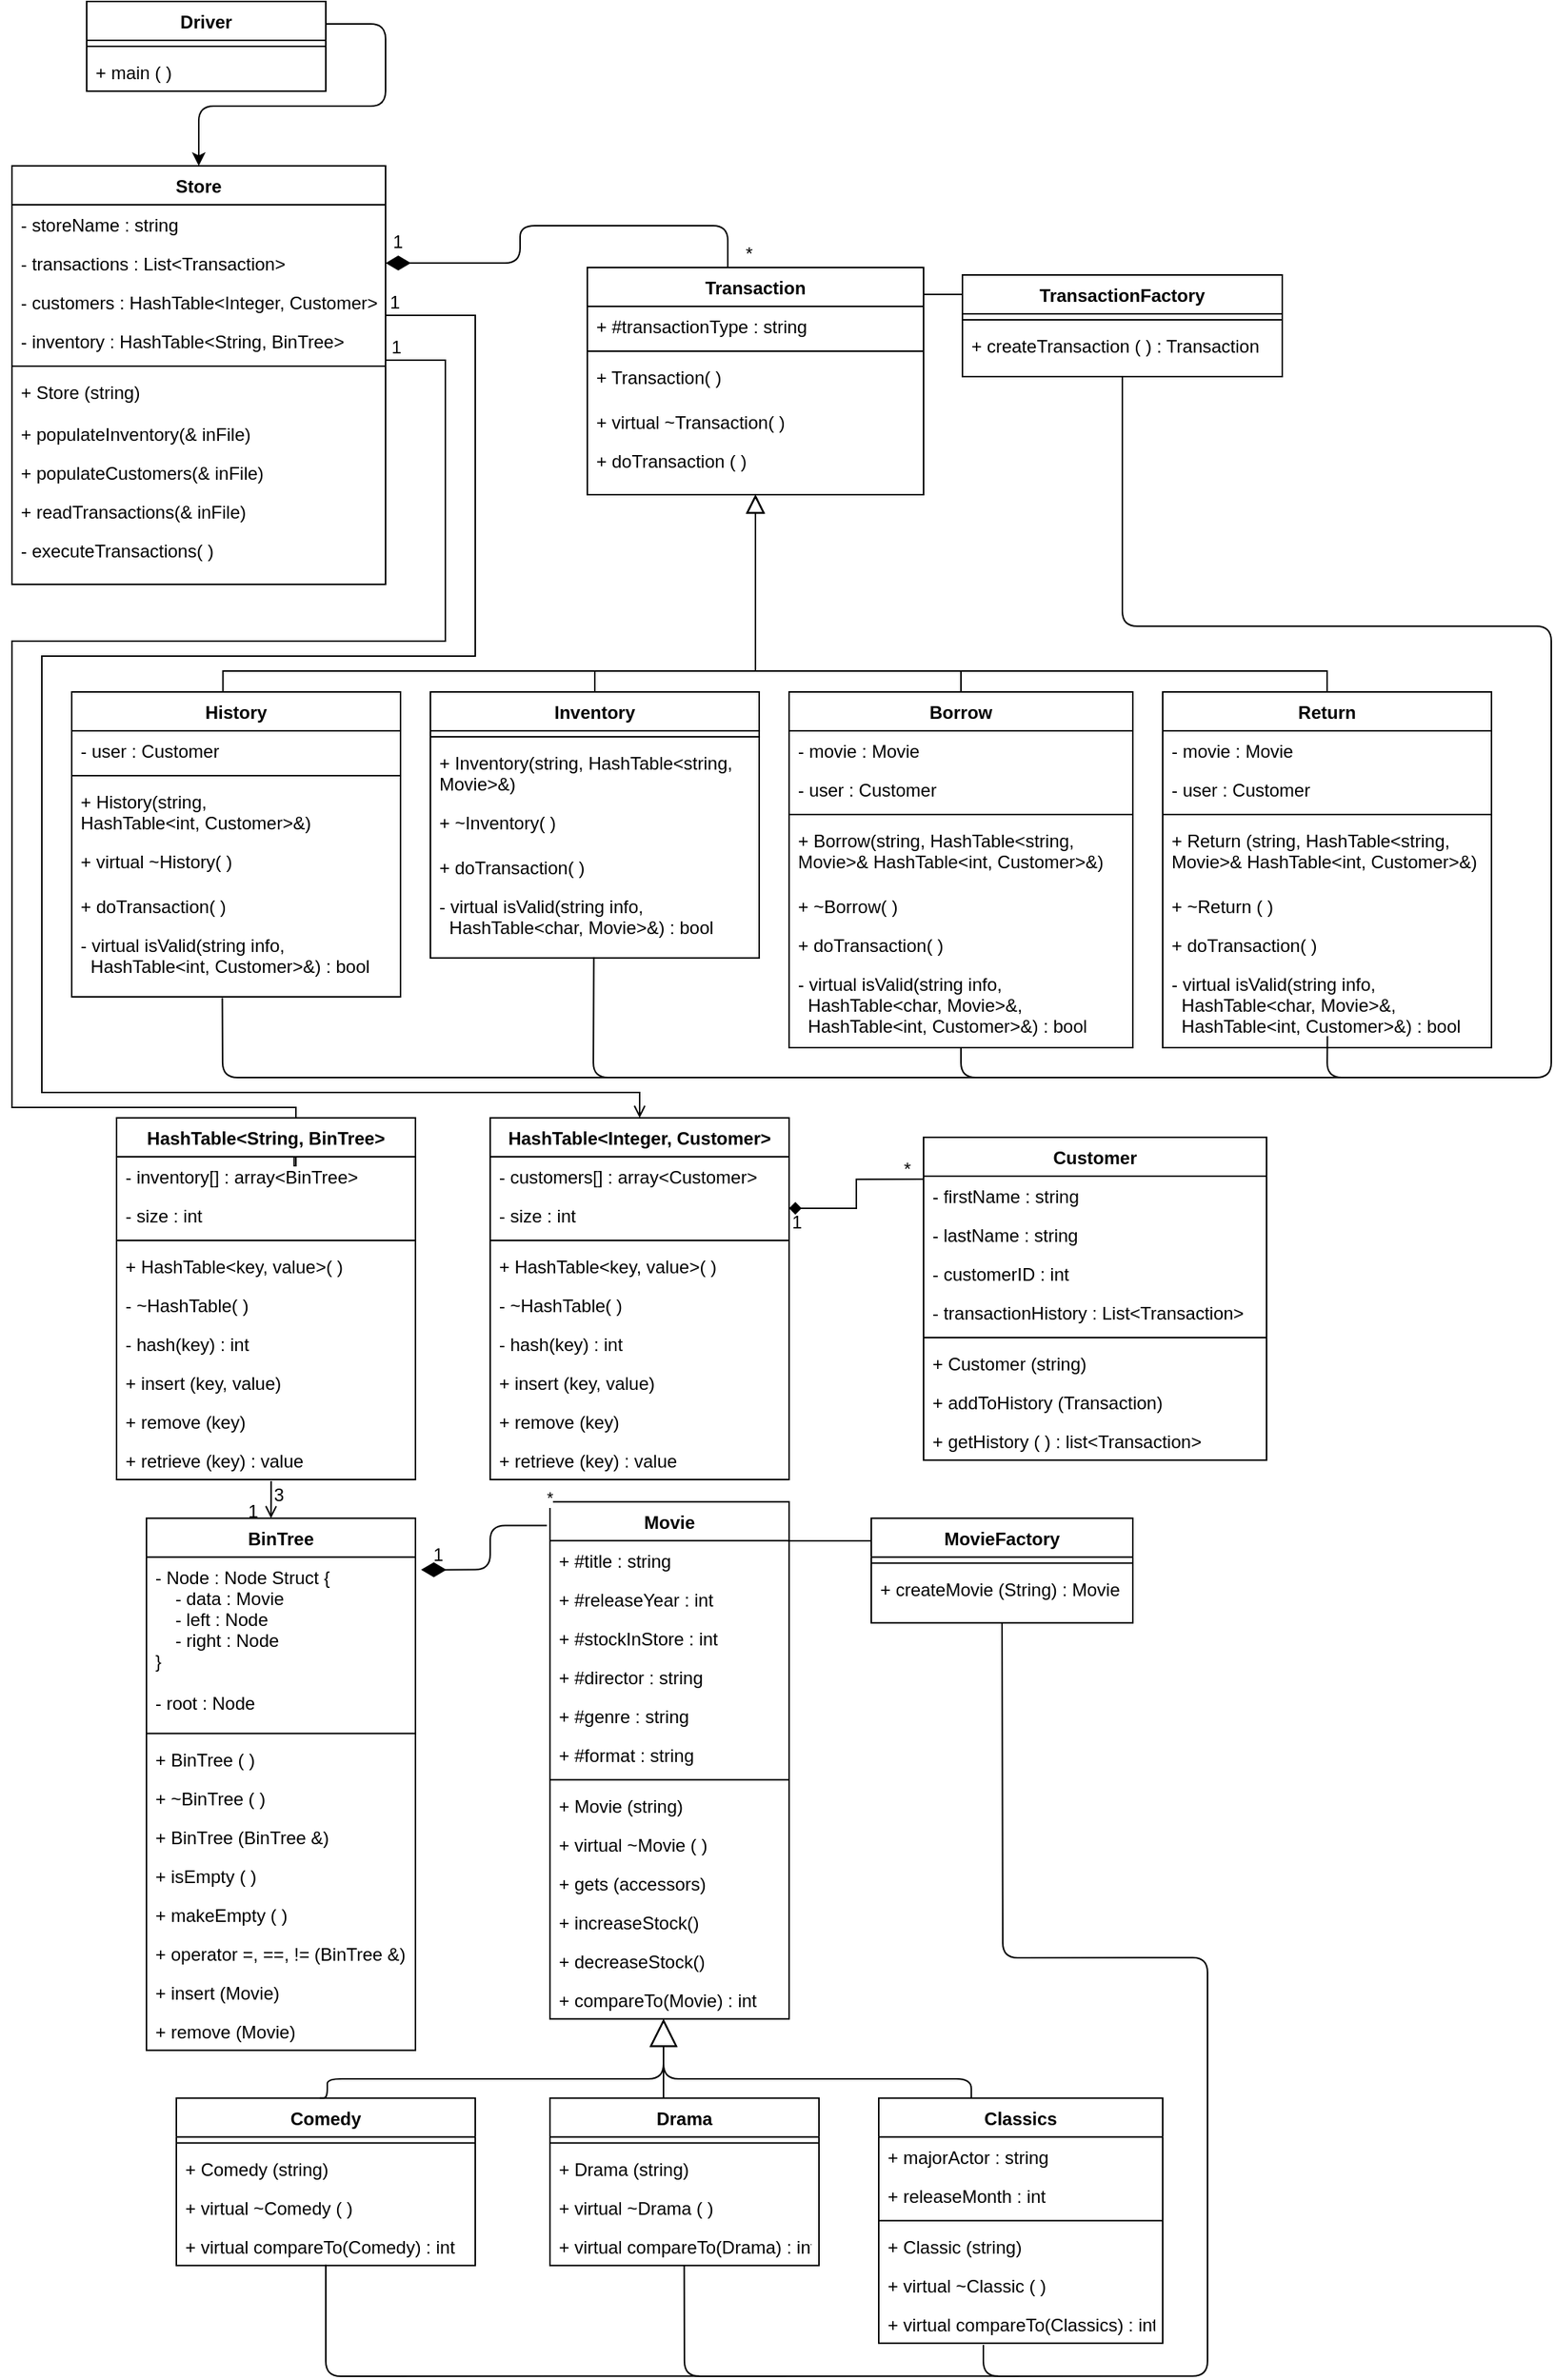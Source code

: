 <mxfile version="12.7.6" type="github">
  <diagram id="r6S2x9kduF3zrZ9_ak4O" name="Page-1">
    <mxGraphModel dx="1538" dy="935" grid="1" gridSize="10" guides="1" tooltips="1" connect="1" arrows="1" fold="1" page="1" pageScale="1" pageWidth="1100" pageHeight="1700" math="0" shadow="0">
      <root>
        <mxCell id="0" />
        <mxCell id="1" parent="0" />
        <mxCell id="qDV3Kfev30mSoOPiMTmV-1" value="Store" style="swimlane;fontStyle=1;align=center;verticalAlign=top;childLayout=stackLayout;horizontal=1;startSize=26;horizontalStack=0;resizeParent=1;resizeLast=0;collapsible=1;marginBottom=0;rounded=0;shadow=0;strokeWidth=1;" parent="1" vertex="1">
          <mxGeometry x="40" y="170" width="250" height="280" as="geometry">
            <mxRectangle x="230" y="140" width="160" height="26" as="alternateBounds" />
          </mxGeometry>
        </mxCell>
        <mxCell id="QWoVcq6nWut89EjXCq6N-24" value="- storeName : string" style="text;align=left;verticalAlign=top;spacingLeft=4;spacingRight=4;overflow=hidden;rotatable=0;points=[[0,0.5],[1,0.5]];portConstraint=eastwest;" parent="qDV3Kfev30mSoOPiMTmV-1" vertex="1">
          <mxGeometry y="26" width="250" height="26" as="geometry" />
        </mxCell>
        <mxCell id="qDV3Kfev30mSoOPiMTmV-2" value="- transactions : List&lt;Transaction&gt;" style="text;align=left;verticalAlign=top;spacingLeft=4;spacingRight=4;overflow=hidden;rotatable=0;points=[[0,0.5],[1,0.5]];portConstraint=eastwest;" parent="qDV3Kfev30mSoOPiMTmV-1" vertex="1">
          <mxGeometry y="52" width="250" height="26" as="geometry" />
        </mxCell>
        <mxCell id="qDV3Kfev30mSoOPiMTmV-3" value="- customers : HashTable&lt;Integer, Customer&gt;" style="text;align=left;verticalAlign=top;spacingLeft=4;spacingRight=4;overflow=hidden;rotatable=0;points=[[0,0.5],[1,0.5]];portConstraint=eastwest;rounded=0;shadow=0;html=0;fontColor=#000000;" parent="qDV3Kfev30mSoOPiMTmV-1" vertex="1">
          <mxGeometry y="78" width="250" height="26" as="geometry" />
        </mxCell>
        <mxCell id="qDV3Kfev30mSoOPiMTmV-4" value="- inventory : HashTable&lt;String, BinTree&gt;" style="text;align=left;verticalAlign=top;spacingLeft=4;spacingRight=4;overflow=hidden;rotatable=0;points=[[0,0.5],[1,0.5]];portConstraint=eastwest;rounded=0;shadow=0;html=0;fontColor=#000000;" parent="qDV3Kfev30mSoOPiMTmV-1" vertex="1">
          <mxGeometry y="104" width="250" height="26" as="geometry" />
        </mxCell>
        <mxCell id="qDV3Kfev30mSoOPiMTmV-5" value="" style="line;html=1;strokeWidth=1;align=left;verticalAlign=middle;spacingTop=-1;spacingLeft=3;spacingRight=3;rotatable=0;labelPosition=right;points=[];portConstraint=eastwest;" parent="qDV3Kfev30mSoOPiMTmV-1" vertex="1">
          <mxGeometry y="130" width="250" height="8" as="geometry" />
        </mxCell>
        <mxCell id="qDV3Kfev30mSoOPiMTmV-6" value="+ Store (string)" style="text;align=left;verticalAlign=top;spacingLeft=4;spacingRight=4;overflow=hidden;rotatable=0;points=[[0,0.5],[1,0.5]];portConstraint=eastwest;" parent="qDV3Kfev30mSoOPiMTmV-1" vertex="1">
          <mxGeometry y="138" width="250" height="28" as="geometry" />
        </mxCell>
        <mxCell id="qDV3Kfev30mSoOPiMTmV-7" value="+ populateInventory(&amp; inFile)" style="text;strokeColor=none;fillColor=none;align=left;verticalAlign=top;spacingLeft=4;spacingRight=4;overflow=hidden;rotatable=0;points=[[0,0.5],[1,0.5]];portConstraint=eastwest;" parent="qDV3Kfev30mSoOPiMTmV-1" vertex="1">
          <mxGeometry y="166" width="250" height="26" as="geometry" />
        </mxCell>
        <mxCell id="qDV3Kfev30mSoOPiMTmV-8" value="+ populateCustomers(&amp; inFile)" style="text;strokeColor=none;fillColor=none;align=left;verticalAlign=top;spacingLeft=4;spacingRight=4;overflow=hidden;rotatable=0;points=[[0,0.5],[1,0.5]];portConstraint=eastwest;" parent="qDV3Kfev30mSoOPiMTmV-1" vertex="1">
          <mxGeometry y="192" width="250" height="26" as="geometry" />
        </mxCell>
        <mxCell id="qDV3Kfev30mSoOPiMTmV-9" value="+ readTransactions(&amp; inFile)" style="text;strokeColor=none;fillColor=none;align=left;verticalAlign=top;spacingLeft=4;spacingRight=4;overflow=hidden;rotatable=0;points=[[0,0.5],[1,0.5]];portConstraint=eastwest;" parent="qDV3Kfev30mSoOPiMTmV-1" vertex="1">
          <mxGeometry y="218" width="250" height="26" as="geometry" />
        </mxCell>
        <mxCell id="qDV3Kfev30mSoOPiMTmV-10" value="- executeTransactions( )" style="text;strokeColor=none;fillColor=none;align=left;verticalAlign=top;spacingLeft=4;spacingRight=4;overflow=hidden;rotatable=0;points=[[0,0.5],[1,0.5]];portConstraint=eastwest;" parent="qDV3Kfev30mSoOPiMTmV-1" vertex="1">
          <mxGeometry y="244" width="250" height="26" as="geometry" />
        </mxCell>
        <mxCell id="qDV3Kfev30mSoOPiMTmV-13" value="" style="endArrow=block;endSize=10;endFill=0;shadow=0;strokeWidth=1;rounded=0;edgeStyle=elbowEdgeStyle;elbow=vertical;exitX=0.46;exitY=-0.002;exitDx=0;exitDy=0;entryX=0.5;entryY=1;entryDx=0;entryDy=0;exitPerimeter=0;" parent="1" source="qDV3Kfev30mSoOPiMTmV-139" target="qDV3Kfev30mSoOPiMTmV-14" edge="1">
          <mxGeometry width="160" relative="1" as="geometry">
            <mxPoint x="285" y="548" as="sourcePoint" />
            <mxPoint x="771" y="549" as="targetPoint" />
            <Array as="points">
              <mxPoint x="260" y="508" />
              <mxPoint x="210" y="508" />
              <mxPoint x="410" y="508" />
            </Array>
          </mxGeometry>
        </mxCell>
        <mxCell id="qDV3Kfev30mSoOPiMTmV-14" value="Transaction" style="swimlane;fontStyle=1;align=center;verticalAlign=top;childLayout=stackLayout;horizontal=1;startSize=26;horizontalStack=0;resizeParent=1;resizeLast=0;collapsible=1;marginBottom=0;rounded=0;shadow=0;strokeWidth=1;" parent="1" vertex="1">
          <mxGeometry x="425" y="238" width="225" height="152" as="geometry">
            <mxRectangle x="500" y="120" width="160" height="26" as="alternateBounds" />
          </mxGeometry>
        </mxCell>
        <mxCell id="qDV3Kfev30mSoOPiMTmV-15" value="+ #transactionType : string" style="text;strokeColor=none;fillColor=none;align=left;verticalAlign=top;spacingLeft=4;spacingRight=4;overflow=hidden;rotatable=0;points=[[0,0.5],[1,0.5]];portConstraint=eastwest;fontColor=#000000;" parent="qDV3Kfev30mSoOPiMTmV-14" vertex="1">
          <mxGeometry y="26" width="225" height="26" as="geometry" />
        </mxCell>
        <mxCell id="qDV3Kfev30mSoOPiMTmV-16" value="" style="line;html=1;strokeWidth=1;align=left;verticalAlign=middle;spacingTop=-1;spacingLeft=3;spacingRight=3;rotatable=0;labelPosition=right;points=[];portConstraint=eastwest;" parent="qDV3Kfev30mSoOPiMTmV-14" vertex="1">
          <mxGeometry y="52" width="225" height="8" as="geometry" />
        </mxCell>
        <mxCell id="qDV3Kfev30mSoOPiMTmV-17" value="+ Transaction( )" style="text;strokeColor=none;fillColor=none;align=left;verticalAlign=top;spacingLeft=4;spacingRight=4;overflow=hidden;rotatable=0;points=[[0,0.5],[1,0.5]];portConstraint=eastwest;fontColor=#000000;" parent="qDV3Kfev30mSoOPiMTmV-14" vertex="1">
          <mxGeometry y="60" width="225" height="30" as="geometry" />
        </mxCell>
        <mxCell id="qDV3Kfev30mSoOPiMTmV-18" value="+ virtual ~Transaction( )" style="text;strokeColor=none;fillColor=none;align=left;verticalAlign=top;spacingLeft=4;spacingRight=4;overflow=hidden;rotatable=0;points=[[0,0.5],[1,0.5]];portConstraint=eastwest;fontColor=#000000;" parent="qDV3Kfev30mSoOPiMTmV-14" vertex="1">
          <mxGeometry y="90" width="225" height="26" as="geometry" />
        </mxCell>
        <mxCell id="qDV3Kfev30mSoOPiMTmV-20" value="+ doTransaction ( )" style="text;strokeColor=none;fillColor=none;align=left;verticalAlign=top;spacingLeft=4;spacingRight=4;overflow=hidden;rotatable=0;points=[[0,0.5],[1,0.5]];portConstraint=eastwest;" parent="qDV3Kfev30mSoOPiMTmV-14" vertex="1">
          <mxGeometry y="116" width="225" height="26" as="geometry" />
        </mxCell>
        <mxCell id="qDV3Kfev30mSoOPiMTmV-30" value="Borrow" style="swimlane;fontStyle=1;align=center;verticalAlign=top;childLayout=stackLayout;horizontal=1;startSize=26;horizontalStack=0;resizeParent=1;resizeLast=0;collapsible=1;marginBottom=0;rounded=0;shadow=0;strokeWidth=1;" parent="1" vertex="1">
          <mxGeometry x="560" y="522" width="230" height="238" as="geometry">
            <mxRectangle x="340" y="380" width="170" height="26" as="alternateBounds" />
          </mxGeometry>
        </mxCell>
        <mxCell id="qDV3Kfev30mSoOPiMTmV-31" value="- movie : Movie" style="text;strokeColor=none;fillColor=none;align=left;verticalAlign=top;spacingLeft=4;spacingRight=4;overflow=hidden;rotatable=0;points=[[0,0.5],[1,0.5]];portConstraint=eastwest;fontColor=#000000;" parent="qDV3Kfev30mSoOPiMTmV-30" vertex="1">
          <mxGeometry y="26" width="230" height="26" as="geometry" />
        </mxCell>
        <mxCell id="qDV3Kfev30mSoOPiMTmV-32" value="- user : Customer" style="text;strokeColor=none;fillColor=none;align=left;verticalAlign=top;spacingLeft=4;spacingRight=4;overflow=hidden;rotatable=0;points=[[0,0.5],[1,0.5]];portConstraint=eastwest;fontColor=#000000;" parent="qDV3Kfev30mSoOPiMTmV-30" vertex="1">
          <mxGeometry y="52" width="230" height="26" as="geometry" />
        </mxCell>
        <mxCell id="qDV3Kfev30mSoOPiMTmV-33" value="" style="line;html=1;strokeWidth=1;align=left;verticalAlign=middle;spacingTop=-1;spacingLeft=3;spacingRight=3;rotatable=0;labelPosition=right;points=[];portConstraint=eastwest;" parent="qDV3Kfev30mSoOPiMTmV-30" vertex="1">
          <mxGeometry y="78" width="230" height="8" as="geometry" />
        </mxCell>
        <mxCell id="QWoVcq6nWut89EjXCq6N-20" value="+ Borrow(string, HashTable&lt;string, &#xa;Movie&gt;&amp; HashTable&lt;int, Customer&gt;&amp;)" style="text;strokeColor=none;fillColor=none;align=left;verticalAlign=top;spacingLeft=4;spacingRight=4;overflow=hidden;rotatable=0;points=[[0,0.5],[1,0.5]];portConstraint=eastwest;fontColor=#000000;" parent="qDV3Kfev30mSoOPiMTmV-30" vertex="1">
          <mxGeometry y="86" width="230" height="44" as="geometry" />
        </mxCell>
        <mxCell id="QWoVcq6nWut89EjXCq6N-21" value="+ ~Borrow( )" style="text;strokeColor=none;fillColor=none;align=left;verticalAlign=top;spacingLeft=4;spacingRight=4;overflow=hidden;rotatable=0;points=[[0,0.5],[1,0.5]];portConstraint=eastwest;fontColor=#000000;" parent="qDV3Kfev30mSoOPiMTmV-30" vertex="1">
          <mxGeometry y="130" width="230" height="26" as="geometry" />
        </mxCell>
        <mxCell id="qDV3Kfev30mSoOPiMTmV-34" value="+ doTransaction( )" style="text;strokeColor=none;fillColor=none;align=left;verticalAlign=top;spacingLeft=4;spacingRight=4;overflow=hidden;rotatable=0;points=[[0,0.5],[1,0.5]];portConstraint=eastwest;fontColor=#000000;" parent="qDV3Kfev30mSoOPiMTmV-30" vertex="1">
          <mxGeometry y="156" width="230" height="26" as="geometry" />
        </mxCell>
        <mxCell id="qDV3Kfev30mSoOPiMTmV-35" value="- virtual isValid(string info, &#xa;  HashTable&lt;char, Movie&gt;&amp;,&#xa;  HashTable&lt;int, Customer&gt;&amp;) : bool" style="text;strokeColor=none;fillColor=none;align=left;verticalAlign=top;spacingLeft=4;spacingRight=4;overflow=hidden;rotatable=0;points=[[0,0.5],[1,0.5]];portConstraint=eastwest;" parent="qDV3Kfev30mSoOPiMTmV-30" vertex="1">
          <mxGeometry y="182" width="230" height="48" as="geometry" />
        </mxCell>
        <mxCell id="qDV3Kfev30mSoOPiMTmV-36" value="" style="endArrow=block;endSize=10;endFill=0;shadow=0;strokeWidth=1;rounded=0;edgeStyle=elbowEdgeStyle;elbow=vertical;exitX=0.5;exitY=0;exitDx=0;exitDy=0;entryX=0.5;entryY=1;entryDx=0;entryDy=0;" parent="1" source="qDV3Kfev30mSoOPiMTmV-30" target="qDV3Kfev30mSoOPiMTmV-14" edge="1">
          <mxGeometry width="160" relative="1" as="geometry">
            <mxPoint x="305" y="738" as="sourcePoint" />
            <mxPoint x="520" y="628" as="targetPoint" />
            <Array as="points">
              <mxPoint x="610" y="508" />
            </Array>
          </mxGeometry>
        </mxCell>
        <mxCell id="qDV3Kfev30mSoOPiMTmV-37" value="" style="endArrow=block;endSize=10;endFill=0;shadow=0;strokeWidth=1;rounded=0;edgeStyle=elbowEdgeStyle;elbow=vertical;exitX=0.5;exitY=0;exitDx=0;exitDy=0;entryX=0.5;entryY=1;entryDx=0;entryDy=0;" parent="1" source="qDV3Kfev30mSoOPiMTmV-134" target="qDV3Kfev30mSoOPiMTmV-14" edge="1">
          <mxGeometry width="160" relative="1" as="geometry">
            <mxPoint x="450" y="548" as="sourcePoint" />
            <mxPoint x="615" y="618" as="targetPoint" />
            <Array as="points">
              <mxPoint x="510" y="508" />
            </Array>
          </mxGeometry>
        </mxCell>
        <mxCell id="qDV3Kfev30mSoOPiMTmV-38" value="" style="endArrow=block;endSize=10;endFill=0;shadow=0;strokeWidth=1;rounded=0;edgeStyle=elbowEdgeStyle;elbow=vertical;entryX=0.5;entryY=1;entryDx=0;entryDy=0;exitX=0.5;exitY=0;exitDx=0;exitDy=0;" parent="1" source="qDV3Kfev30mSoOPiMTmV-128" target="qDV3Kfev30mSoOPiMTmV-14" edge="1">
          <mxGeometry width="160" relative="1" as="geometry">
            <mxPoint x="790" y="548" as="sourcePoint" />
            <mxPoint x="615" y="618" as="targetPoint" />
            <Array as="points">
              <mxPoint x="710" y="508" />
            </Array>
          </mxGeometry>
        </mxCell>
        <mxCell id="qDV3Kfev30mSoOPiMTmV-39" value="TransactionFactory" style="swimlane;fontStyle=1;align=center;verticalAlign=top;childLayout=stackLayout;horizontal=1;startSize=26;horizontalStack=0;resizeParent=1;resizeLast=0;collapsible=1;marginBottom=0;rounded=0;shadow=0;strokeWidth=1;" parent="1" vertex="1">
          <mxGeometry x="676" y="243" width="214" height="68" as="geometry">
            <mxRectangle x="500" y="120" width="160" height="26" as="alternateBounds" />
          </mxGeometry>
        </mxCell>
        <mxCell id="qDV3Kfev30mSoOPiMTmV-40" value="" style="line;html=1;strokeWidth=1;align=left;verticalAlign=middle;spacingTop=-1;spacingLeft=3;spacingRight=3;rotatable=0;labelPosition=right;points=[];portConstraint=eastwest;" parent="qDV3Kfev30mSoOPiMTmV-39" vertex="1">
          <mxGeometry y="26" width="214" height="8" as="geometry" />
        </mxCell>
        <mxCell id="qDV3Kfev30mSoOPiMTmV-41" value="+ createTransaction ( ) : Transaction" style="text;strokeColor=none;fillColor=none;align=left;verticalAlign=top;spacingLeft=4;spacingRight=4;overflow=hidden;rotatable=0;points=[[0,0.5],[1,0.5]];portConstraint=eastwest;" parent="qDV3Kfev30mSoOPiMTmV-39" vertex="1">
          <mxGeometry y="34" width="214" height="26" as="geometry" />
        </mxCell>
        <mxCell id="qDV3Kfev30mSoOPiMTmV-42" value="" style="endArrow=none;html=1;endSize=12;startArrow=diamondThin;startSize=14;startFill=1;edgeStyle=orthogonalEdgeStyle;align=left;verticalAlign=bottom;fontColor=#000000;entryX=0.5;entryY=0;entryDx=0;entryDy=0;exitX=1;exitY=0.5;exitDx=0;exitDy=0;endFill=0;" parent="1" source="qDV3Kfev30mSoOPiMTmV-2" edge="1">
          <mxGeometry x="-0.333" y="12" relative="1" as="geometry">
            <mxPoint x="490" y="154" as="sourcePoint" />
            <mxPoint x="519" y="238" as="targetPoint" />
            <mxPoint as="offset" />
            <Array as="points">
              <mxPoint x="380" y="235" />
              <mxPoint x="380" y="210" />
              <mxPoint x="519" y="210" />
            </Array>
          </mxGeometry>
        </mxCell>
        <mxCell id="qDV3Kfev30mSoOPiMTmV-43" value="" style="endArrow=none;html=1;fontColor=#000000;entryX=0.5;entryY=1;entryDx=0;entryDy=0;endFill=0;exitX=0.501;exitY=1.005;exitDx=0;exitDy=0;exitPerimeter=0;" parent="1" source="qDV3Kfev30mSoOPiMTmV-133" target="qDV3Kfev30mSoOPiMTmV-39" edge="1">
          <mxGeometry width="50" height="50" relative="1" as="geometry">
            <mxPoint x="890" y="683" as="sourcePoint" />
            <mxPoint x="580" y="618" as="targetPoint" />
            <Array as="points">
              <mxPoint x="920" y="780" />
              <mxPoint x="1070" y="780" />
              <mxPoint x="1070" y="478" />
              <mxPoint x="783" y="478" />
            </Array>
          </mxGeometry>
        </mxCell>
        <mxCell id="qDV3Kfev30mSoOPiMTmV-44" value="" style="endArrow=none;html=1;fontColor=#000000;exitX=0.5;exitY=1;exitDx=0;exitDy=0;" parent="1" source="qDV3Kfev30mSoOPiMTmV-30" edge="1">
          <mxGeometry width="50" height="50" relative="1" as="geometry">
            <mxPoint x="530" y="668" as="sourcePoint" />
            <mxPoint x="930" y="780" as="targetPoint" />
            <Array as="points">
              <mxPoint x="675" y="780" />
            </Array>
          </mxGeometry>
        </mxCell>
        <mxCell id="qDV3Kfev30mSoOPiMTmV-45" value="" style="endArrow=none;html=1;fontColor=#000000;exitX=0.497;exitY=0.986;exitDx=0;exitDy=0;exitPerimeter=0;" parent="1" source="qDV3Kfev30mSoOPiMTmV-138" edge="1">
          <mxGeometry width="50" height="50" relative="1" as="geometry">
            <mxPoint x="429" y="728" as="sourcePoint" />
            <mxPoint x="720" y="780" as="targetPoint" />
            <Array as="points">
              <mxPoint x="429" y="780" />
            </Array>
          </mxGeometry>
        </mxCell>
        <mxCell id="qDV3Kfev30mSoOPiMTmV-46" value="" style="endArrow=none;html=1;fontColor=#000000;exitX=0.458;exitY=1.015;exitDx=0;exitDy=0;exitPerimeter=0;" parent="1" source="qDV3Kfev30mSoOPiMTmV-143" edge="1">
          <mxGeometry width="50" height="50" relative="1" as="geometry">
            <mxPoint x="290" y="618" as="sourcePoint" />
            <mxPoint x="520" y="780" as="targetPoint" />
            <Array as="points">
              <mxPoint x="181" y="780" />
            </Array>
          </mxGeometry>
        </mxCell>
        <mxCell id="qDV3Kfev30mSoOPiMTmV-47" value="" style="endArrow=none;html=1;fontColor=#000000;entryX=0;entryY=0.073;entryDx=0;entryDy=0;entryPerimeter=0;" parent="1" edge="1">
          <mxGeometry width="50" height="50" relative="1" as="geometry">
            <mxPoint x="650" y="256" as="sourcePoint" />
            <mxPoint x="676" y="255.964" as="targetPoint" />
          </mxGeometry>
        </mxCell>
        <mxCell id="qDV3Kfev30mSoOPiMTmV-48" value="BinTree" style="swimlane;fontStyle=1;align=center;verticalAlign=top;childLayout=stackLayout;horizontal=1;startSize=26;horizontalStack=0;resizeParent=1;resizeParentMax=0;resizeLast=0;collapsible=1;marginBottom=0;" parent="1" vertex="1">
          <mxGeometry x="130" y="1074.89" width="180" height="356" as="geometry" />
        </mxCell>
        <mxCell id="qDV3Kfev30mSoOPiMTmV-49" value="- Node : Node Struct {&#xa;    - data : Movie&#xa;    - left : Node&#xa;    - right : Node&#xa;}" style="text;strokeColor=none;fillColor=none;align=left;verticalAlign=top;spacingLeft=4;spacingRight=4;overflow=hidden;rotatable=0;points=[[0,0.5],[1,0.5]];portConstraint=eastwest;" parent="qDV3Kfev30mSoOPiMTmV-48" vertex="1">
          <mxGeometry y="26" width="180" height="84" as="geometry" />
        </mxCell>
        <mxCell id="QWoVcq6nWut89EjXCq6N-6" value="- root : Node" style="text;strokeColor=none;fillColor=none;align=left;verticalAlign=top;spacingLeft=4;spacingRight=4;overflow=hidden;rotatable=0;points=[[0,0.5],[1,0.5]];portConstraint=eastwest;" parent="qDV3Kfev30mSoOPiMTmV-48" vertex="1">
          <mxGeometry y="110" width="180" height="30" as="geometry" />
        </mxCell>
        <mxCell id="qDV3Kfev30mSoOPiMTmV-50" value="" style="line;strokeWidth=1;fillColor=none;align=left;verticalAlign=middle;spacingTop=-1;spacingLeft=3;spacingRight=3;rotatable=0;labelPosition=right;points=[];portConstraint=eastwest;" parent="qDV3Kfev30mSoOPiMTmV-48" vertex="1">
          <mxGeometry y="140" width="180" height="8" as="geometry" />
        </mxCell>
        <mxCell id="QWoVcq6nWut89EjXCq6N-10" value="+ BinTree ( )" style="text;strokeColor=none;fillColor=none;align=left;verticalAlign=top;spacingLeft=4;spacingRight=4;overflow=hidden;rotatable=0;points=[[0,0.5],[1,0.5]];portConstraint=eastwest;" parent="qDV3Kfev30mSoOPiMTmV-48" vertex="1">
          <mxGeometry y="148" width="180" height="26" as="geometry" />
        </mxCell>
        <mxCell id="QWoVcq6nWut89EjXCq6N-8" value="+ ~BinTree ( )" style="text;strokeColor=none;fillColor=none;align=left;verticalAlign=top;spacingLeft=4;spacingRight=4;overflow=hidden;rotatable=0;points=[[0,0.5],[1,0.5]];portConstraint=eastwest;" parent="qDV3Kfev30mSoOPiMTmV-48" vertex="1">
          <mxGeometry y="174" width="180" height="26" as="geometry" />
        </mxCell>
        <mxCell id="QWoVcq6nWut89EjXCq6N-9" value="+ BinTree (BinTree &amp;)" style="text;strokeColor=none;fillColor=none;align=left;verticalAlign=top;spacingLeft=4;spacingRight=4;overflow=hidden;rotatable=0;points=[[0,0.5],[1,0.5]];portConstraint=eastwest;" parent="qDV3Kfev30mSoOPiMTmV-48" vertex="1">
          <mxGeometry y="200" width="180" height="26" as="geometry" />
        </mxCell>
        <mxCell id="QWoVcq6nWut89EjXCq6N-12" value="+ isEmpty ( )" style="text;strokeColor=none;fillColor=none;align=left;verticalAlign=top;spacingLeft=4;spacingRight=4;overflow=hidden;rotatable=0;points=[[0,0.5],[1,0.5]];portConstraint=eastwest;" parent="qDV3Kfev30mSoOPiMTmV-48" vertex="1">
          <mxGeometry y="226" width="180" height="26" as="geometry" />
        </mxCell>
        <mxCell id="QWoVcq6nWut89EjXCq6N-11" value="+ makeEmpty ( )" style="text;strokeColor=none;fillColor=none;align=left;verticalAlign=top;spacingLeft=4;spacingRight=4;overflow=hidden;rotatable=0;points=[[0,0.5],[1,0.5]];portConstraint=eastwest;" parent="qDV3Kfev30mSoOPiMTmV-48" vertex="1">
          <mxGeometry y="252" width="180" height="26" as="geometry" />
        </mxCell>
        <mxCell id="QWoVcq6nWut89EjXCq6N-13" value="+ operator =, ==, != (BinTree &amp;)" style="text;strokeColor=none;fillColor=none;align=left;verticalAlign=top;spacingLeft=4;spacingRight=4;overflow=hidden;rotatable=0;points=[[0,0.5],[1,0.5]];portConstraint=eastwest;" parent="qDV3Kfev30mSoOPiMTmV-48" vertex="1">
          <mxGeometry y="278" width="180" height="26" as="geometry" />
        </mxCell>
        <mxCell id="qDV3Kfev30mSoOPiMTmV-51" value="+ insert (Movie)" style="text;strokeColor=none;fillColor=none;align=left;verticalAlign=top;spacingLeft=4;spacingRight=4;overflow=hidden;rotatable=0;points=[[0,0.5],[1,0.5]];portConstraint=eastwest;" parent="qDV3Kfev30mSoOPiMTmV-48" vertex="1">
          <mxGeometry y="304" width="180" height="26" as="geometry" />
        </mxCell>
        <mxCell id="qDV3Kfev30mSoOPiMTmV-52" value="+ remove (Movie)" style="text;strokeColor=none;fillColor=none;align=left;verticalAlign=top;spacingLeft=4;spacingRight=4;overflow=hidden;rotatable=0;points=[[0,0.5],[1,0.5]];portConstraint=eastwest;" parent="qDV3Kfev30mSoOPiMTmV-48" vertex="1">
          <mxGeometry y="330" width="180" height="26" as="geometry" />
        </mxCell>
        <mxCell id="qDV3Kfev30mSoOPiMTmV-58" value="Movie" style="swimlane;fontStyle=1;align=center;verticalAlign=top;childLayout=stackLayout;horizontal=1;startSize=26;horizontalStack=0;resizeParent=1;resizeParentMax=0;resizeLast=0;collapsible=1;marginBottom=0;" parent="1" vertex="1">
          <mxGeometry x="400" y="1063.89" width="160" height="346" as="geometry" />
        </mxCell>
        <mxCell id="qDV3Kfev30mSoOPiMTmV-59" value="+ #title : string" style="text;strokeColor=none;fillColor=none;align=left;verticalAlign=top;spacingLeft=4;spacingRight=4;overflow=hidden;rotatable=0;points=[[0,0.5],[1,0.5]];portConstraint=eastwest;fontColor=#000000;" parent="qDV3Kfev30mSoOPiMTmV-58" vertex="1">
          <mxGeometry y="26" width="160" height="26" as="geometry" />
        </mxCell>
        <mxCell id="qDV3Kfev30mSoOPiMTmV-60" value="+ #releaseYear : int" style="text;strokeColor=none;fillColor=none;align=left;verticalAlign=top;spacingLeft=4;spacingRight=4;overflow=hidden;rotatable=0;points=[[0,0.5],[1,0.5]];portConstraint=eastwest;fontColor=#000000;" parent="qDV3Kfev30mSoOPiMTmV-58" vertex="1">
          <mxGeometry y="52" width="160" height="26" as="geometry" />
        </mxCell>
        <mxCell id="qDV3Kfev30mSoOPiMTmV-61" value="+ #stockInStore : int" style="text;strokeColor=none;fillColor=none;align=left;verticalAlign=top;spacingLeft=4;spacingRight=4;overflow=hidden;rotatable=0;points=[[0,0.5],[1,0.5]];portConstraint=eastwest;fontColor=#000000;" parent="qDV3Kfev30mSoOPiMTmV-58" vertex="1">
          <mxGeometry y="78" width="160" height="26" as="geometry" />
        </mxCell>
        <mxCell id="qDV3Kfev30mSoOPiMTmV-62" value="+ #director : string" style="text;strokeColor=none;fillColor=none;align=left;verticalAlign=top;spacingLeft=4;spacingRight=4;overflow=hidden;rotatable=0;points=[[0,0.5],[1,0.5]];portConstraint=eastwest;fontColor=#000000;" parent="qDV3Kfev30mSoOPiMTmV-58" vertex="1">
          <mxGeometry y="104" width="160" height="26" as="geometry" />
        </mxCell>
        <mxCell id="qDV3Kfev30mSoOPiMTmV-63" value="+ #genre : string" style="text;strokeColor=none;fillColor=none;align=left;verticalAlign=top;spacingLeft=4;spacingRight=4;overflow=hidden;rotatable=0;points=[[0,0.5],[1,0.5]];portConstraint=eastwest;fontColor=#000000;" parent="qDV3Kfev30mSoOPiMTmV-58" vertex="1">
          <mxGeometry y="130" width="160" height="26" as="geometry" />
        </mxCell>
        <mxCell id="qDV3Kfev30mSoOPiMTmV-64" value="+ #format : string" style="text;strokeColor=none;fillColor=none;align=left;verticalAlign=top;spacingLeft=4;spacingRight=4;overflow=hidden;rotatable=0;points=[[0,0.5],[1,0.5]];portConstraint=eastwest;fontColor=#000000;" parent="qDV3Kfev30mSoOPiMTmV-58" vertex="1">
          <mxGeometry y="156" width="160" height="26" as="geometry" />
        </mxCell>
        <mxCell id="qDV3Kfev30mSoOPiMTmV-65" value="" style="line;strokeWidth=1;fillColor=none;align=left;verticalAlign=middle;spacingTop=-1;spacingLeft=3;spacingRight=3;rotatable=0;labelPosition=right;points=[];portConstraint=eastwest;" parent="qDV3Kfev30mSoOPiMTmV-58" vertex="1">
          <mxGeometry y="182" width="160" height="8" as="geometry" />
        </mxCell>
        <mxCell id="qDV3Kfev30mSoOPiMTmV-66" value="+ Movie (string)" style="text;strokeColor=none;fillColor=none;align=left;verticalAlign=top;spacingLeft=4;spacingRight=4;overflow=hidden;rotatable=0;points=[[0,0.5],[1,0.5]];portConstraint=eastwest;fontColor=#000000;" parent="qDV3Kfev30mSoOPiMTmV-58" vertex="1">
          <mxGeometry y="190" width="160" height="26" as="geometry" />
        </mxCell>
        <mxCell id="qDV3Kfev30mSoOPiMTmV-67" value="+ virtual ~Movie ( )" style="text;strokeColor=none;fillColor=none;align=left;verticalAlign=top;spacingLeft=4;spacingRight=4;overflow=hidden;rotatable=0;points=[[0,0.5],[1,0.5]];portConstraint=eastwest;fontColor=#000000;" parent="qDV3Kfev30mSoOPiMTmV-58" vertex="1">
          <mxGeometry y="216" width="160" height="26" as="geometry" />
        </mxCell>
        <mxCell id="QWoVcq6nWut89EjXCq6N-49" value="+ gets (accessors)" style="text;strokeColor=none;fillColor=none;align=left;verticalAlign=top;spacingLeft=4;spacingRight=4;overflow=hidden;rotatable=0;points=[[0,0.5],[1,0.5]];portConstraint=eastwest;" parent="qDV3Kfev30mSoOPiMTmV-58" vertex="1">
          <mxGeometry y="242" width="160" height="26" as="geometry" />
        </mxCell>
        <mxCell id="jTKOp4NMPJWGSixjttvo-1" value="+ increaseStock()" style="text;strokeColor=none;fillColor=none;align=left;verticalAlign=top;spacingLeft=4;spacingRight=4;overflow=hidden;rotatable=0;points=[[0,0.5],[1,0.5]];portConstraint=eastwest;" vertex="1" parent="qDV3Kfev30mSoOPiMTmV-58">
          <mxGeometry y="268" width="160" height="26" as="geometry" />
        </mxCell>
        <mxCell id="jTKOp4NMPJWGSixjttvo-2" value="+ decreaseStock()" style="text;strokeColor=none;fillColor=none;align=left;verticalAlign=top;spacingLeft=4;spacingRight=4;overflow=hidden;rotatable=0;points=[[0,0.5],[1,0.5]];portConstraint=eastwest;" vertex="1" parent="qDV3Kfev30mSoOPiMTmV-58">
          <mxGeometry y="294" width="160" height="26" as="geometry" />
        </mxCell>
        <mxCell id="qDV3Kfev30mSoOPiMTmV-71" value="+ compareTo(Movie) : int" style="text;strokeColor=none;fillColor=none;align=left;verticalAlign=top;spacingLeft=4;spacingRight=4;overflow=hidden;rotatable=0;points=[[0,0.5],[1,0.5]];portConstraint=eastwest;" parent="qDV3Kfev30mSoOPiMTmV-58" vertex="1">
          <mxGeometry y="320" width="160" height="26" as="geometry" />
        </mxCell>
        <mxCell id="qDV3Kfev30mSoOPiMTmV-72" value="Comedy" style="swimlane;fontStyle=1;align=center;verticalAlign=top;childLayout=stackLayout;horizontal=1;startSize=26;horizontalStack=0;resizeParent=1;resizeParentMax=0;resizeLast=0;collapsible=1;marginBottom=0;" parent="1" vertex="1">
          <mxGeometry x="150" y="1462.89" width="200" height="112" as="geometry" />
        </mxCell>
        <mxCell id="qDV3Kfev30mSoOPiMTmV-73" value="" style="line;strokeWidth=1;fillColor=none;align=left;verticalAlign=middle;spacingTop=-1;spacingLeft=3;spacingRight=3;rotatable=0;labelPosition=right;points=[];portConstraint=eastwest;" parent="qDV3Kfev30mSoOPiMTmV-72" vertex="1">
          <mxGeometry y="26" width="200" height="8" as="geometry" />
        </mxCell>
        <mxCell id="qDV3Kfev30mSoOPiMTmV-74" value="+ Comedy (string) " style="text;strokeColor=none;fillColor=none;align=left;verticalAlign=top;spacingLeft=4;spacingRight=4;overflow=hidden;rotatable=0;points=[[0,0.5],[1,0.5]];portConstraint=eastwest;" parent="qDV3Kfev30mSoOPiMTmV-72" vertex="1">
          <mxGeometry y="34" width="200" height="26" as="geometry" />
        </mxCell>
        <mxCell id="qDV3Kfev30mSoOPiMTmV-75" value="+ virtual ~Comedy ( ) " style="text;strokeColor=none;fillColor=none;align=left;verticalAlign=top;spacingLeft=4;spacingRight=4;overflow=hidden;rotatable=0;points=[[0,0.5],[1,0.5]];portConstraint=eastwest;" parent="qDV3Kfev30mSoOPiMTmV-72" vertex="1">
          <mxGeometry y="60" width="200" height="26" as="geometry" />
        </mxCell>
        <mxCell id="qDV3Kfev30mSoOPiMTmV-76" value="+ virtual compareTo(Comedy) : int" style="text;strokeColor=none;fillColor=none;align=left;verticalAlign=top;spacingLeft=4;spacingRight=4;overflow=hidden;rotatable=0;points=[[0,0.5],[1,0.5]];portConstraint=eastwest;" parent="qDV3Kfev30mSoOPiMTmV-72" vertex="1">
          <mxGeometry y="86" width="200" height="26" as="geometry" />
        </mxCell>
        <mxCell id="qDV3Kfev30mSoOPiMTmV-77" value="Drama" style="swimlane;fontStyle=1;align=center;verticalAlign=top;childLayout=stackLayout;horizontal=1;startSize=26;horizontalStack=0;resizeParent=1;resizeParentMax=0;resizeLast=0;collapsible=1;marginBottom=0;" parent="1" vertex="1">
          <mxGeometry x="400" y="1462.89" width="180" height="112" as="geometry" />
        </mxCell>
        <mxCell id="qDV3Kfev30mSoOPiMTmV-78" value="" style="line;strokeWidth=1;fillColor=none;align=left;verticalAlign=middle;spacingTop=-1;spacingLeft=3;spacingRight=3;rotatable=0;labelPosition=right;points=[];portConstraint=eastwest;" parent="qDV3Kfev30mSoOPiMTmV-77" vertex="1">
          <mxGeometry y="26" width="180" height="8" as="geometry" />
        </mxCell>
        <mxCell id="qDV3Kfev30mSoOPiMTmV-79" value="+ Drama (string)" style="text;strokeColor=none;fillColor=none;align=left;verticalAlign=top;spacingLeft=4;spacingRight=4;overflow=hidden;rotatable=0;points=[[0,0.5],[1,0.5]];portConstraint=eastwest;" parent="qDV3Kfev30mSoOPiMTmV-77" vertex="1">
          <mxGeometry y="34" width="180" height="26" as="geometry" />
        </mxCell>
        <mxCell id="qDV3Kfev30mSoOPiMTmV-80" value="+ virtual ~Drama ( )" style="text;strokeColor=none;fillColor=none;align=left;verticalAlign=top;spacingLeft=4;spacingRight=4;overflow=hidden;rotatable=0;points=[[0,0.5],[1,0.5]];portConstraint=eastwest;" parent="qDV3Kfev30mSoOPiMTmV-77" vertex="1">
          <mxGeometry y="60" width="180" height="26" as="geometry" />
        </mxCell>
        <mxCell id="qDV3Kfev30mSoOPiMTmV-81" value="+ virtual compareTo(Drama) : int" style="text;strokeColor=none;fillColor=none;align=left;verticalAlign=top;spacingLeft=4;spacingRight=4;overflow=hidden;rotatable=0;points=[[0,0.5],[1,0.5]];portConstraint=eastwest;" parent="qDV3Kfev30mSoOPiMTmV-77" vertex="1">
          <mxGeometry y="86" width="180" height="26" as="geometry" />
        </mxCell>
        <mxCell id="qDV3Kfev30mSoOPiMTmV-82" value="Classics" style="swimlane;fontStyle=1;align=center;verticalAlign=top;childLayout=stackLayout;horizontal=1;startSize=26;horizontalStack=0;resizeParent=1;resizeParentMax=0;resizeLast=0;collapsible=1;marginBottom=0;" parent="1" vertex="1">
          <mxGeometry x="620" y="1462.89" width="190" height="164" as="geometry" />
        </mxCell>
        <mxCell id="qDV3Kfev30mSoOPiMTmV-83" value="+ majorActor : string" style="text;strokeColor=none;fillColor=none;align=left;verticalAlign=top;spacingLeft=4;spacingRight=4;overflow=hidden;rotatable=0;points=[[0,0.5],[1,0.5]];portConstraint=eastwest;fontColor=#000000;" parent="qDV3Kfev30mSoOPiMTmV-82" vertex="1">
          <mxGeometry y="26" width="190" height="26" as="geometry" />
        </mxCell>
        <mxCell id="qDV3Kfev30mSoOPiMTmV-84" value="+ releaseMonth : int" style="text;strokeColor=none;fillColor=none;align=left;verticalAlign=top;spacingLeft=4;spacingRight=4;overflow=hidden;rotatable=0;points=[[0,0.5],[1,0.5]];portConstraint=eastwest;fontColor=#000000;" parent="qDV3Kfev30mSoOPiMTmV-82" vertex="1">
          <mxGeometry y="52" width="190" height="26" as="geometry" />
        </mxCell>
        <mxCell id="qDV3Kfev30mSoOPiMTmV-85" value="" style="line;strokeWidth=1;fillColor=none;align=left;verticalAlign=middle;spacingTop=-1;spacingLeft=3;spacingRight=3;rotatable=0;labelPosition=right;points=[];portConstraint=eastwest;" parent="qDV3Kfev30mSoOPiMTmV-82" vertex="1">
          <mxGeometry y="78" width="190" height="8" as="geometry" />
        </mxCell>
        <mxCell id="qDV3Kfev30mSoOPiMTmV-86" value="+ Classic (string)" style="text;strokeColor=none;fillColor=none;align=left;verticalAlign=top;spacingLeft=4;spacingRight=4;overflow=hidden;rotatable=0;points=[[0,0.5],[1,0.5]];portConstraint=eastwest;" parent="qDV3Kfev30mSoOPiMTmV-82" vertex="1">
          <mxGeometry y="86" width="190" height="26" as="geometry" />
        </mxCell>
        <mxCell id="qDV3Kfev30mSoOPiMTmV-87" value="+ virtual ~Classic ( )" style="text;strokeColor=none;fillColor=none;align=left;verticalAlign=top;spacingLeft=4;spacingRight=4;overflow=hidden;rotatable=0;points=[[0,0.5],[1,0.5]];portConstraint=eastwest;" parent="qDV3Kfev30mSoOPiMTmV-82" vertex="1">
          <mxGeometry y="112" width="190" height="26" as="geometry" />
        </mxCell>
        <mxCell id="qDV3Kfev30mSoOPiMTmV-88" value="+ virtual compareTo(Classics) : int" style="text;strokeColor=none;fillColor=none;align=left;verticalAlign=top;spacingLeft=4;spacingRight=4;overflow=hidden;rotatable=0;points=[[0,0.5],[1,0.5]];portConstraint=eastwest;" parent="qDV3Kfev30mSoOPiMTmV-82" vertex="1">
          <mxGeometry y="138" width="190" height="26" as="geometry" />
        </mxCell>
        <mxCell id="qDV3Kfev30mSoOPiMTmV-89" value="" style="endArrow=block;endSize=16;endFill=0;html=1;edgeStyle=orthogonalEdgeStyle;exitX=0.48;exitY=0;exitDx=0;exitDy=0;exitPerimeter=0;" parent="1" source="qDV3Kfev30mSoOPiMTmV-72" edge="1">
          <mxGeometry x="0.943" y="45" width="160" relative="1" as="geometry">
            <mxPoint x="271" y="1462.89" as="sourcePoint" />
            <mxPoint x="476" y="1410" as="targetPoint" />
            <Array as="points">
              <mxPoint x="251" y="1463" />
              <mxPoint x="251" y="1450" />
              <mxPoint x="476" y="1450" />
            </Array>
            <mxPoint y="1" as="offset" />
          </mxGeometry>
        </mxCell>
        <mxCell id="qDV3Kfev30mSoOPiMTmV-90" value="" style="endArrow=block;endSize=16;endFill=0;html=1;exitX=0.476;exitY=0;exitDx=0;exitDy=0;exitPerimeter=0;edgeStyle=orthogonalEdgeStyle;" parent="1" edge="1">
          <mxGeometry x="0.943" y="45" width="160" relative="1" as="geometry">
            <mxPoint x="681.92" y="1462.89" as="sourcePoint" />
            <mxPoint x="476" y="1410" as="targetPoint" />
            <Array as="points">
              <mxPoint x="682" y="1450" />
              <mxPoint x="476" y="1450" />
            </Array>
            <mxPoint y="1" as="offset" />
          </mxGeometry>
        </mxCell>
        <mxCell id="qDV3Kfev30mSoOPiMTmV-91" value="" style="endArrow=block;endSize=16;endFill=0;html=1;exitX=0.422;exitY=-0.002;exitDx=0;exitDy=0;exitPerimeter=0;" parent="1" edge="1" source="qDV3Kfev30mSoOPiMTmV-77">
          <mxGeometry x="0.943" y="45" width="160" relative="1" as="geometry">
            <mxPoint x="475.84" y="1460.338" as="sourcePoint" />
            <mxPoint x="476" y="1410" as="targetPoint" />
            <Array as="points" />
            <mxPoint y="1" as="offset" />
          </mxGeometry>
        </mxCell>
        <mxCell id="qDV3Kfev30mSoOPiMTmV-92" value="*" style="endArrow=none;html=1;endSize=12;startArrow=diamondThin;startSize=14;startFill=1;edgeStyle=orthogonalEdgeStyle;align=left;verticalAlign=bottom;fontColor=#000000;exitX=1.021;exitY=0.172;exitDx=0;exitDy=0;exitPerimeter=0;entryX=-0.013;entryY=0.046;entryDx=0;entryDy=0;endFill=0;entryPerimeter=0;" parent="1" target="qDV3Kfev30mSoOPiMTmV-58" edge="1">
          <mxGeometry x="0.962" y="10" relative="1" as="geometry">
            <mxPoint x="313.78" y="1109.338" as="sourcePoint" />
            <mxPoint x="480" y="1060.89" as="targetPoint" />
            <Array as="points">
              <mxPoint x="360" y="1109" />
              <mxPoint x="360" y="1080" />
            </Array>
            <mxPoint as="offset" />
          </mxGeometry>
        </mxCell>
        <mxCell id="qDV3Kfev30mSoOPiMTmV-93" value="" style="endArrow=open;shadow=0;strokeWidth=1;strokeColor=#000000;rounded=0;endFill=1;edgeStyle=orthogonalEdgeStyle;elbow=vertical;exitX=0.517;exitY=1.037;exitDx=0;exitDy=0;exitPerimeter=0;entryX=0.463;entryY=0;entryDx=0;entryDy=0;entryPerimeter=0;" parent="1" source="QWoVcq6nWut89EjXCq6N-48" target="qDV3Kfev30mSoOPiMTmV-48" edge="1">
          <mxGeometry x="0.5" y="41" relative="1" as="geometry">
            <mxPoint x="-1.29" y="950.89" as="sourcePoint" />
            <mxPoint x="410" y="838.89" as="targetPoint" />
            <mxPoint x="-40" y="32" as="offset" />
          </mxGeometry>
        </mxCell>
        <mxCell id="qDV3Kfev30mSoOPiMTmV-94" value="3" style="resizable=0;align=left;verticalAlign=bottom;labelBackgroundColor=none;fontSize=12;" parent="qDV3Kfev30mSoOPiMTmV-93" connectable="0" vertex="1">
          <mxGeometry x="-1" relative="1" as="geometry">
            <mxPoint y="18" as="offset" />
          </mxGeometry>
        </mxCell>
        <mxCell id="qDV3Kfev30mSoOPiMTmV-95" value="1" style="resizable=0;align=right;verticalAlign=bottom;labelBackgroundColor=none;fontSize=12;" parent="qDV3Kfev30mSoOPiMTmV-93" connectable="0" vertex="1">
          <mxGeometry x="1" relative="1" as="geometry">
            <mxPoint x="-7" y="4" as="offset" />
          </mxGeometry>
        </mxCell>
        <mxCell id="qDV3Kfev30mSoOPiMTmV-96" value="" style="endArrow=open;shadow=0;strokeWidth=1;strokeColor=#000000;rounded=0;endFill=1;edgeStyle=orthogonalEdgeStyle;elbow=vertical;entryX=0.594;entryY=-0.001;entryDx=0;entryDy=0;entryPerimeter=0;" parent="1" target="QWoVcq6nWut89EjXCq6N-40" edge="1">
          <mxGeometry x="0.5" y="41" relative="1" as="geometry">
            <mxPoint x="290" y="300" as="sourcePoint" />
            <mxPoint x="450" y="157" as="targetPoint" />
            <mxPoint x="-40" y="32" as="offset" />
            <Array as="points">
              <mxPoint x="330" y="300" />
              <mxPoint x="330" y="488" />
              <mxPoint x="40" y="488" />
              <mxPoint x="40" y="800" />
              <mxPoint x="230" y="800" />
              <mxPoint x="230" y="839" />
              <mxPoint x="229" y="839" />
            </Array>
          </mxGeometry>
        </mxCell>
        <mxCell id="qDV3Kfev30mSoOPiMTmV-97" value="1" style="resizable=0;align=left;verticalAlign=bottom;labelBackgroundColor=none;fontSize=12;" parent="qDV3Kfev30mSoOPiMTmV-96" connectable="0" vertex="1">
          <mxGeometry x="-1" relative="1" as="geometry">
            <mxPoint x="2" as="offset" />
          </mxGeometry>
        </mxCell>
        <mxCell id="qDV3Kfev30mSoOPiMTmV-99" value="HashTable&lt;Integer, Customer&gt;" style="swimlane;fontStyle=1;align=center;verticalAlign=top;childLayout=stackLayout;horizontal=1;startSize=26;horizontalStack=0;resizeParent=1;resizeParentMax=0;resizeLast=0;collapsible=1;marginBottom=0;" parent="1" vertex="1">
          <mxGeometry x="360" y="807.0" width="200" height="242" as="geometry" />
        </mxCell>
        <mxCell id="qDV3Kfev30mSoOPiMTmV-100" value="- customers[] : array&lt;Customer&gt;" style="text;strokeColor=none;fillColor=none;align=left;verticalAlign=top;spacingLeft=4;spacingRight=4;overflow=hidden;rotatable=0;points=[[0,0.5],[1,0.5]];portConstraint=eastwest;" parent="qDV3Kfev30mSoOPiMTmV-99" vertex="1">
          <mxGeometry y="26" width="200" height="26" as="geometry" />
        </mxCell>
        <mxCell id="jTKOp4NMPJWGSixjttvo-14" value="- size : int" style="text;strokeColor=none;fillColor=none;align=left;verticalAlign=top;spacingLeft=4;spacingRight=4;overflow=hidden;rotatable=0;points=[[0,0.5],[1,0.5]];portConstraint=eastwest;" vertex="1" parent="qDV3Kfev30mSoOPiMTmV-99">
          <mxGeometry y="52" width="200" height="26" as="geometry" />
        </mxCell>
        <mxCell id="qDV3Kfev30mSoOPiMTmV-101" value="" style="line;strokeWidth=1;fillColor=none;align=left;verticalAlign=middle;spacingTop=-1;spacingLeft=3;spacingRight=3;rotatable=0;labelPosition=right;points=[];portConstraint=eastwest;" parent="qDV3Kfev30mSoOPiMTmV-99" vertex="1">
          <mxGeometry y="78" width="200" height="8" as="geometry" />
        </mxCell>
        <mxCell id="QWoVcq6nWut89EjXCq6N-27" value="+ HashTable&lt;key, value&gt;( ) " style="text;strokeColor=none;fillColor=none;align=left;verticalAlign=top;spacingLeft=4;spacingRight=4;overflow=hidden;rotatable=0;points=[[0,0.5],[1,0.5]];portConstraint=eastwest;" parent="qDV3Kfev30mSoOPiMTmV-99" vertex="1">
          <mxGeometry y="86" width="200" height="26" as="geometry" />
        </mxCell>
        <mxCell id="QWoVcq6nWut89EjXCq6N-30" value="- ~HashTable( ) " style="text;strokeColor=none;fillColor=none;align=left;verticalAlign=top;spacingLeft=4;spacingRight=4;overflow=hidden;rotatable=0;points=[[0,0.5],[1,0.5]];portConstraint=eastwest;" parent="qDV3Kfev30mSoOPiMTmV-99" vertex="1">
          <mxGeometry y="112" width="200" height="26" as="geometry" />
        </mxCell>
        <mxCell id="qDV3Kfev30mSoOPiMTmV-102" value="- hash(key) : int" style="text;strokeColor=none;fillColor=none;align=left;verticalAlign=top;spacingLeft=4;spacingRight=4;overflow=hidden;rotatable=0;points=[[0,0.5],[1,0.5]];portConstraint=eastwest;" parent="qDV3Kfev30mSoOPiMTmV-99" vertex="1">
          <mxGeometry y="138" width="200" height="26" as="geometry" />
        </mxCell>
        <mxCell id="qDV3Kfev30mSoOPiMTmV-103" value="+ insert (key, value)" style="text;strokeColor=none;fillColor=none;align=left;verticalAlign=top;spacingLeft=4;spacingRight=4;overflow=hidden;rotatable=0;points=[[0,0.5],[1,0.5]];portConstraint=eastwest;" parent="qDV3Kfev30mSoOPiMTmV-99" vertex="1">
          <mxGeometry y="164" width="200" height="26" as="geometry" />
        </mxCell>
        <mxCell id="QWoVcq6nWut89EjXCq6N-29" value="+ remove (key)" style="text;strokeColor=none;fillColor=none;align=left;verticalAlign=top;spacingLeft=4;spacingRight=4;overflow=hidden;rotatable=0;points=[[0,0.5],[1,0.5]];portConstraint=eastwest;" parent="qDV3Kfev30mSoOPiMTmV-99" vertex="1">
          <mxGeometry y="190" width="200" height="26" as="geometry" />
        </mxCell>
        <mxCell id="QWoVcq6nWut89EjXCq6N-28" value="+ retrieve (key) : value" style="text;strokeColor=none;fillColor=none;align=left;verticalAlign=top;spacingLeft=4;spacingRight=4;overflow=hidden;rotatable=0;points=[[0,0.5],[1,0.5]];portConstraint=eastwest;" parent="qDV3Kfev30mSoOPiMTmV-99" vertex="1">
          <mxGeometry y="216" width="200" height="26" as="geometry" />
        </mxCell>
        <mxCell id="qDV3Kfev30mSoOPiMTmV-104" value="Customer" style="swimlane;fontStyle=1;align=center;verticalAlign=top;childLayout=stackLayout;horizontal=1;startSize=26;horizontalStack=0;resizeParent=1;resizeParentMax=0;resizeLast=0;collapsible=1;marginBottom=0;" parent="1" vertex="1">
          <mxGeometry x="650" y="820" width="229.5" height="216" as="geometry" />
        </mxCell>
        <mxCell id="qDV3Kfev30mSoOPiMTmV-105" value="- firstName : string" style="text;strokeColor=none;fillColor=none;align=left;verticalAlign=top;spacingLeft=4;spacingRight=4;overflow=hidden;rotatable=0;points=[[0,0.5],[1,0.5]];portConstraint=eastwest;" parent="qDV3Kfev30mSoOPiMTmV-104" vertex="1">
          <mxGeometry y="26" width="229.5" height="26" as="geometry" />
        </mxCell>
        <mxCell id="qDV3Kfev30mSoOPiMTmV-106" value="- lastName : string" style="text;strokeColor=none;fillColor=none;align=left;verticalAlign=top;spacingLeft=4;spacingRight=4;overflow=hidden;rotatable=0;points=[[0,0.5],[1,0.5]];portConstraint=eastwest;" parent="qDV3Kfev30mSoOPiMTmV-104" vertex="1">
          <mxGeometry y="52" width="229.5" height="26" as="geometry" />
        </mxCell>
        <mxCell id="qDV3Kfev30mSoOPiMTmV-107" value="- customerID : int" style="text;strokeColor=none;fillColor=none;align=left;verticalAlign=top;spacingLeft=4;spacingRight=4;overflow=hidden;rotatable=0;points=[[0,0.5],[1,0.5]];portConstraint=eastwest;" parent="qDV3Kfev30mSoOPiMTmV-104" vertex="1">
          <mxGeometry y="78" width="229.5" height="26" as="geometry" />
        </mxCell>
        <mxCell id="qDV3Kfev30mSoOPiMTmV-108" value="- transactionHistory : List&lt;Transaction&gt;" style="text;strokeColor=none;fillColor=none;align=left;verticalAlign=top;spacingLeft=4;spacingRight=4;overflow=hidden;rotatable=0;points=[[0,0.5],[1,0.5]];portConstraint=eastwest;" parent="qDV3Kfev30mSoOPiMTmV-104" vertex="1">
          <mxGeometry y="104" width="229.5" height="26" as="geometry" />
        </mxCell>
        <mxCell id="qDV3Kfev30mSoOPiMTmV-109" value="" style="line;strokeWidth=1;fillColor=none;align=left;verticalAlign=middle;spacingTop=-1;spacingLeft=3;spacingRight=3;rotatable=0;labelPosition=right;points=[];portConstraint=eastwest;" parent="qDV3Kfev30mSoOPiMTmV-104" vertex="1">
          <mxGeometry y="130" width="229.5" height="8" as="geometry" />
        </mxCell>
        <mxCell id="qDV3Kfev30mSoOPiMTmV-110" value="+ Customer (string)" style="text;strokeColor=none;fillColor=none;align=left;verticalAlign=top;spacingLeft=4;spacingRight=4;overflow=hidden;rotatable=0;points=[[0,0.5],[1,0.5]];portConstraint=eastwest;" parent="qDV3Kfev30mSoOPiMTmV-104" vertex="1">
          <mxGeometry y="138" width="229.5" height="26" as="geometry" />
        </mxCell>
        <mxCell id="jTKOp4NMPJWGSixjttvo-12" value="+ addToHistory (Transaction)" style="text;strokeColor=none;fillColor=none;align=left;verticalAlign=top;spacingLeft=4;spacingRight=4;overflow=hidden;rotatable=0;points=[[0,0.5],[1,0.5]];portConstraint=eastwest;" vertex="1" parent="qDV3Kfev30mSoOPiMTmV-104">
          <mxGeometry y="164" width="229.5" height="26" as="geometry" />
        </mxCell>
        <mxCell id="jTKOp4NMPJWGSixjttvo-13" value="+ getHistory ( ) : list&lt;Transaction&gt;" style="text;strokeColor=none;fillColor=none;align=left;verticalAlign=top;spacingLeft=4;spacingRight=4;overflow=hidden;rotatable=0;points=[[0,0.5],[1,0.5]];portConstraint=eastwest;" vertex="1" parent="qDV3Kfev30mSoOPiMTmV-104">
          <mxGeometry y="190" width="229.5" height="26" as="geometry" />
        </mxCell>
        <mxCell id="qDV3Kfev30mSoOPiMTmV-111" value="" style="endArrow=open;shadow=0;strokeWidth=1;strokeColor=#000000;rounded=0;endFill=1;edgeStyle=orthogonalEdgeStyle;elbow=vertical;entryX=0.5;entryY=0;entryDx=0;entryDy=0;exitX=1;exitY=0.5;exitDx=0;exitDy=0;" parent="1" source="qDV3Kfev30mSoOPiMTmV-3" target="qDV3Kfev30mSoOPiMTmV-99" edge="1">
          <mxGeometry x="0.5" y="41" relative="1" as="geometry">
            <mxPoint x="355.06" y="299" as="sourcePoint" />
            <mxPoint x="295.06" y="698" as="targetPoint" />
            <mxPoint x="-40" y="32" as="offset" />
            <Array as="points">
              <mxPoint x="290" y="270" />
              <mxPoint x="350" y="270" />
              <mxPoint x="350" y="498" />
              <mxPoint x="60" y="498" />
              <mxPoint x="60" y="790" />
              <mxPoint x="460" y="790" />
            </Array>
          </mxGeometry>
        </mxCell>
        <mxCell id="qDV3Kfev30mSoOPiMTmV-112" value="1" style="resizable=0;align=left;verticalAlign=bottom;labelBackgroundColor=none;fontSize=12;" parent="qDV3Kfev30mSoOPiMTmV-111" connectable="0" vertex="1">
          <mxGeometry x="-1" relative="1" as="geometry">
            <mxPoint x="1" y="9" as="offset" />
          </mxGeometry>
        </mxCell>
        <mxCell id="qDV3Kfev30mSoOPiMTmV-114" value="" style="endArrow=none;shadow=0;strokeWidth=1;strokeColor=#000000;rounded=0;endFill=0;edgeStyle=orthogonalEdgeStyle;elbow=vertical;exitX=1;exitY=0.25;exitDx=0;exitDy=0;entryX=0;entryY=0.079;entryDx=0;entryDy=0;entryPerimeter=0;startArrow=diamond;startFill=1;" parent="1" source="qDV3Kfev30mSoOPiMTmV-99" target="qDV3Kfev30mSoOPiMTmV-105" edge="1">
          <mxGeometry x="0.5" y="41" relative="1" as="geometry">
            <mxPoint x="234.08" y="960.89" as="sourcePoint" />
            <mxPoint x="234.08" y="1018.89" as="targetPoint" />
            <mxPoint x="-40" y="32" as="offset" />
          </mxGeometry>
        </mxCell>
        <mxCell id="qDV3Kfev30mSoOPiMTmV-115" value="1" style="resizable=0;align=left;verticalAlign=bottom;labelBackgroundColor=none;fontSize=12;" parent="qDV3Kfev30mSoOPiMTmV-114" connectable="0" vertex="1">
          <mxGeometry x="-1" relative="1" as="geometry">
            <mxPoint y="18" as="offset" />
          </mxGeometry>
        </mxCell>
        <mxCell id="qDV3Kfev30mSoOPiMTmV-116" value="*" style="resizable=0;align=right;verticalAlign=bottom;labelBackgroundColor=none;fontSize=12;" parent="qDV3Kfev30mSoOPiMTmV-114" connectable="0" vertex="1">
          <mxGeometry x="1" relative="1" as="geometry">
            <mxPoint x="-7" y="1.95" as="offset" />
          </mxGeometry>
        </mxCell>
        <mxCell id="qDV3Kfev30mSoOPiMTmV-117" value="Driver" style="swimlane;fontStyle=1;align=center;verticalAlign=top;childLayout=stackLayout;horizontal=1;startSize=26;horizontalStack=0;resizeParent=1;resizeParentMax=0;resizeLast=0;collapsible=1;marginBottom=0;" parent="1" vertex="1">
          <mxGeometry x="90" y="60" width="160" height="60" as="geometry" />
        </mxCell>
        <mxCell id="qDV3Kfev30mSoOPiMTmV-118" value="" style="line;strokeWidth=1;fillColor=none;align=left;verticalAlign=middle;spacingTop=-1;spacingLeft=3;spacingRight=3;rotatable=0;labelPosition=right;points=[];portConstraint=eastwest;" parent="qDV3Kfev30mSoOPiMTmV-117" vertex="1">
          <mxGeometry y="26" width="160" height="8" as="geometry" />
        </mxCell>
        <mxCell id="qDV3Kfev30mSoOPiMTmV-119" value="+ main ( )" style="text;strokeColor=none;fillColor=none;align=left;verticalAlign=top;spacingLeft=4;spacingRight=4;overflow=hidden;rotatable=0;points=[[0,0.5],[1,0.5]];portConstraint=eastwest;" parent="qDV3Kfev30mSoOPiMTmV-117" vertex="1">
          <mxGeometry y="34" width="160" height="26" as="geometry" />
        </mxCell>
        <mxCell id="qDV3Kfev30mSoOPiMTmV-120" value="" style="endArrow=classic;html=1;entryX=0.5;entryY=0;entryDx=0;entryDy=0;edgeStyle=orthogonalEdgeStyle;exitX=1;exitY=0.25;exitDx=0;exitDy=0;" parent="1" source="qDV3Kfev30mSoOPiMTmV-117" target="qDV3Kfev30mSoOPiMTmV-1" edge="1">
          <mxGeometry width="50" height="50" relative="1" as="geometry">
            <mxPoint x="290" y="108" as="sourcePoint" />
            <mxPoint x="440" y="328" as="targetPoint" />
            <Array as="points">
              <mxPoint x="290" y="75" />
              <mxPoint x="290" y="130" />
              <mxPoint x="165" y="130" />
            </Array>
          </mxGeometry>
        </mxCell>
        <mxCell id="qDV3Kfev30mSoOPiMTmV-121" value="MovieFactory" style="swimlane;fontStyle=1;align=center;verticalAlign=top;childLayout=stackLayout;horizontal=1;startSize=26;horizontalStack=0;resizeParent=1;resizeLast=0;collapsible=1;marginBottom=0;rounded=0;shadow=0;strokeWidth=1;" parent="1" vertex="1">
          <mxGeometry x="615" y="1074.89" width="175" height="70" as="geometry">
            <mxRectangle x="616" y="1002.89" width="160" height="26" as="alternateBounds" />
          </mxGeometry>
        </mxCell>
        <mxCell id="qDV3Kfev30mSoOPiMTmV-122" value="" style="line;html=1;strokeWidth=1;align=left;verticalAlign=middle;spacingTop=-1;spacingLeft=3;spacingRight=3;rotatable=0;labelPosition=right;points=[];portConstraint=eastwest;" parent="qDV3Kfev30mSoOPiMTmV-121" vertex="1">
          <mxGeometry y="26" width="175" height="8" as="geometry" />
        </mxCell>
        <mxCell id="qDV3Kfev30mSoOPiMTmV-123" value="+ createMovie (String) : Movie" style="text;strokeColor=none;fillColor=none;align=left;verticalAlign=top;spacingLeft=4;spacingRight=4;overflow=hidden;rotatable=0;points=[[0,0.5],[1,0.5]];portConstraint=eastwest;" parent="qDV3Kfev30mSoOPiMTmV-121" vertex="1">
          <mxGeometry y="34" width="175" height="26" as="geometry" />
        </mxCell>
        <mxCell id="qDV3Kfev30mSoOPiMTmV-124" value="" style="endArrow=none;html=1;fontColor=#000000;endFill=0;entryX=0.5;entryY=1;entryDx=0;entryDy=0;" parent="1" target="qDV3Kfev30mSoOPiMTmV-121" edge="1">
          <mxGeometry width="50" height="50" relative="1" as="geometry">
            <mxPoint x="690" y="1628" as="sourcePoint" />
            <mxPoint x="688" y="1150" as="targetPoint" />
            <Array as="points">
              <mxPoint x="690" y="1649" />
              <mxPoint x="840" y="1648.89" />
              <mxPoint x="840" y="1368.89" />
              <mxPoint x="703" y="1369" />
            </Array>
          </mxGeometry>
        </mxCell>
        <mxCell id="qDV3Kfev30mSoOPiMTmV-125" value="" style="endArrow=none;html=1;fontColor=#000000;exitX=0.499;exitY=0.996;exitDx=0;exitDy=0;exitPerimeter=0;" parent="1" source="qDV3Kfev30mSoOPiMTmV-81" edge="1">
          <mxGeometry width="50" height="50" relative="1" as="geometry">
            <mxPoint x="480.0" y="1533.89" as="sourcePoint" />
            <mxPoint x="700" y="1648.89" as="targetPoint" />
            <Array as="points">
              <mxPoint x="490" y="1649" />
            </Array>
          </mxGeometry>
        </mxCell>
        <mxCell id="qDV3Kfev30mSoOPiMTmV-126" value="" style="endArrow=none;html=1;fontColor=#000000;exitX=0.5;exitY=0.981;exitDx=0;exitDy=0;exitPerimeter=0;" parent="1" source="qDV3Kfev30mSoOPiMTmV-76" edge="1">
          <mxGeometry width="50" height="50" relative="1" as="geometry">
            <mxPoint x="270.0" y="1533.89" as="sourcePoint" />
            <mxPoint x="500" y="1648.89" as="targetPoint" />
            <Array as="points">
              <mxPoint x="250" y="1649" />
            </Array>
          </mxGeometry>
        </mxCell>
        <mxCell id="qDV3Kfev30mSoOPiMTmV-127" value="" style="endArrow=none;html=1;fontColor=#FF3333;" parent="1" edge="1">
          <mxGeometry width="50" height="50" relative="1" as="geometry">
            <mxPoint x="559" y="1090.0" as="sourcePoint" />
            <mxPoint x="615" y="1090.0" as="targetPoint" />
          </mxGeometry>
        </mxCell>
        <mxCell id="qDV3Kfev30mSoOPiMTmV-128" value="Return" style="swimlane;fontStyle=1;align=center;verticalAlign=top;childLayout=stackLayout;horizontal=1;startSize=26;horizontalStack=0;resizeParent=1;resizeLast=0;collapsible=1;marginBottom=0;rounded=0;shadow=0;strokeWidth=1;" parent="1" vertex="1">
          <mxGeometry x="810" y="522" width="220" height="238" as="geometry">
            <mxRectangle x="340" y="380" width="170" height="26" as="alternateBounds" />
          </mxGeometry>
        </mxCell>
        <mxCell id="qDV3Kfev30mSoOPiMTmV-129" value="- movie : Movie" style="text;strokeColor=none;fillColor=none;align=left;verticalAlign=top;spacingLeft=4;spacingRight=4;overflow=hidden;rotatable=0;points=[[0,0.5],[1,0.5]];portConstraint=eastwest;fontColor=#000000;" parent="qDV3Kfev30mSoOPiMTmV-128" vertex="1">
          <mxGeometry y="26" width="220" height="26" as="geometry" />
        </mxCell>
        <mxCell id="qDV3Kfev30mSoOPiMTmV-130" value="- user : Customer" style="text;strokeColor=none;fillColor=none;align=left;verticalAlign=top;spacingLeft=4;spacingRight=4;overflow=hidden;rotatable=0;points=[[0,0.5],[1,0.5]];portConstraint=eastwest;fontColor=#000000;" parent="qDV3Kfev30mSoOPiMTmV-128" vertex="1">
          <mxGeometry y="52" width="220" height="26" as="geometry" />
        </mxCell>
        <mxCell id="qDV3Kfev30mSoOPiMTmV-131" value="" style="line;html=1;strokeWidth=1;align=left;verticalAlign=middle;spacingTop=-1;spacingLeft=3;spacingRight=3;rotatable=0;labelPosition=right;points=[];portConstraint=eastwest;" parent="qDV3Kfev30mSoOPiMTmV-128" vertex="1">
          <mxGeometry y="78" width="220" height="8" as="geometry" />
        </mxCell>
        <mxCell id="QWoVcq6nWut89EjXCq6N-22" value="+ Return (string, HashTable&lt;string, &#xa;Movie&gt;&amp; HashTable&lt;int, Customer&gt;&amp;)" style="text;strokeColor=none;fillColor=none;align=left;verticalAlign=top;spacingLeft=4;spacingRight=4;overflow=hidden;rotatable=0;points=[[0,0.5],[1,0.5]];portConstraint=eastwest;fontColor=#000000;" parent="qDV3Kfev30mSoOPiMTmV-128" vertex="1">
          <mxGeometry y="86" width="220" height="44" as="geometry" />
        </mxCell>
        <mxCell id="QWoVcq6nWut89EjXCq6N-23" value="+ ~Return ( )" style="text;strokeColor=none;fillColor=none;align=left;verticalAlign=top;spacingLeft=4;spacingRight=4;overflow=hidden;rotatable=0;points=[[0,0.5],[1,0.5]];portConstraint=eastwest;fontColor=#000000;" parent="qDV3Kfev30mSoOPiMTmV-128" vertex="1">
          <mxGeometry y="130" width="220" height="26" as="geometry" />
        </mxCell>
        <mxCell id="qDV3Kfev30mSoOPiMTmV-132" value="+ doTransaction( )" style="text;strokeColor=none;fillColor=none;align=left;verticalAlign=top;spacingLeft=4;spacingRight=4;overflow=hidden;rotatable=0;points=[[0,0.5],[1,0.5]];portConstraint=eastwest;fontColor=#000000;" parent="qDV3Kfev30mSoOPiMTmV-128" vertex="1">
          <mxGeometry y="156" width="220" height="26" as="geometry" />
        </mxCell>
        <mxCell id="qDV3Kfev30mSoOPiMTmV-133" value="- virtual isValid(string info, &#xa;  HashTable&lt;char, Movie&gt;&amp;,&#xa;  HashTable&lt;int, Customer&gt;&amp;) : bool" style="text;strokeColor=none;fillColor=none;align=left;verticalAlign=top;spacingLeft=4;spacingRight=4;overflow=hidden;rotatable=0;points=[[0,0.5],[1,0.5]];portConstraint=eastwest;" parent="qDV3Kfev30mSoOPiMTmV-128" vertex="1">
          <mxGeometry y="182" width="220" height="48" as="geometry" />
        </mxCell>
        <mxCell id="qDV3Kfev30mSoOPiMTmV-134" value="Inventory" style="swimlane;fontStyle=1;align=center;verticalAlign=top;childLayout=stackLayout;horizontal=1;startSize=26;horizontalStack=0;resizeParent=1;resizeLast=0;collapsible=1;marginBottom=0;rounded=0;shadow=0;strokeWidth=1;" parent="1" vertex="1">
          <mxGeometry x="320" y="522" width="220" height="178" as="geometry">
            <mxRectangle x="340" y="380" width="170" height="26" as="alternateBounds" />
          </mxGeometry>
        </mxCell>
        <mxCell id="qDV3Kfev30mSoOPiMTmV-136" value="" style="line;html=1;strokeWidth=1;align=left;verticalAlign=middle;spacingTop=-1;spacingLeft=3;spacingRight=3;rotatable=0;labelPosition=right;points=[];portConstraint=eastwest;" parent="qDV3Kfev30mSoOPiMTmV-134" vertex="1">
          <mxGeometry y="26" width="220" height="8" as="geometry" />
        </mxCell>
        <mxCell id="QWoVcq6nWut89EjXCq6N-18" value="+ Inventory(string, HashTable&lt;string, &#xa;Movie&gt;&amp;)" style="text;strokeColor=none;fillColor=none;align=left;verticalAlign=top;spacingLeft=4;spacingRight=4;overflow=hidden;rotatable=0;points=[[0,0.5],[1,0.5]];portConstraint=eastwest;fontColor=#000000;" parent="qDV3Kfev30mSoOPiMTmV-134" vertex="1">
          <mxGeometry y="34" width="220" height="40" as="geometry" />
        </mxCell>
        <mxCell id="QWoVcq6nWut89EjXCq6N-19" value="+ ~Inventory( )" style="text;strokeColor=none;fillColor=none;align=left;verticalAlign=top;spacingLeft=4;spacingRight=4;overflow=hidden;rotatable=0;points=[[0,0.5],[1,0.5]];portConstraint=eastwest;fontColor=#000000;" parent="qDV3Kfev30mSoOPiMTmV-134" vertex="1">
          <mxGeometry y="74" width="220" height="30" as="geometry" />
        </mxCell>
        <mxCell id="qDV3Kfev30mSoOPiMTmV-137" value="+ doTransaction( )" style="text;strokeColor=none;fillColor=none;align=left;verticalAlign=top;spacingLeft=4;spacingRight=4;overflow=hidden;rotatable=0;points=[[0,0.5],[1,0.5]];portConstraint=eastwest;fontColor=#000000;" parent="qDV3Kfev30mSoOPiMTmV-134" vertex="1">
          <mxGeometry y="104" width="220" height="26" as="geometry" />
        </mxCell>
        <mxCell id="qDV3Kfev30mSoOPiMTmV-138" value="- virtual isValid(string info, &#xa;  HashTable&lt;char, Movie&gt;&amp;) : bool" style="text;strokeColor=none;fillColor=none;align=left;verticalAlign=top;spacingLeft=4;spacingRight=4;overflow=hidden;rotatable=0;points=[[0,0.5],[1,0.5]];portConstraint=eastwest;" parent="qDV3Kfev30mSoOPiMTmV-134" vertex="1">
          <mxGeometry y="130" width="220" height="48" as="geometry" />
        </mxCell>
        <mxCell id="qDV3Kfev30mSoOPiMTmV-139" value="History" style="swimlane;fontStyle=1;align=center;verticalAlign=top;childLayout=stackLayout;horizontal=1;startSize=26;horizontalStack=0;resizeParent=1;resizeLast=0;collapsible=1;marginBottom=0;rounded=0;shadow=0;strokeWidth=1;" parent="1" vertex="1">
          <mxGeometry x="80" y="522" width="220" height="204" as="geometry">
            <mxRectangle x="340" y="380" width="170" height="26" as="alternateBounds" />
          </mxGeometry>
        </mxCell>
        <mxCell id="qDV3Kfev30mSoOPiMTmV-140" value="- user : Customer" style="text;strokeColor=none;fillColor=none;align=left;verticalAlign=top;spacingLeft=4;spacingRight=4;overflow=hidden;rotatable=0;points=[[0,0.5],[1,0.5]];portConstraint=eastwest;fontColor=#000000;" parent="qDV3Kfev30mSoOPiMTmV-139" vertex="1">
          <mxGeometry y="26" width="220" height="26" as="geometry" />
        </mxCell>
        <mxCell id="qDV3Kfev30mSoOPiMTmV-141" value="" style="line;html=1;strokeWidth=1;align=left;verticalAlign=middle;spacingTop=-1;spacingLeft=3;spacingRight=3;rotatable=0;labelPosition=right;points=[];portConstraint=eastwest;" parent="qDV3Kfev30mSoOPiMTmV-139" vertex="1">
          <mxGeometry y="52" width="220" height="8" as="geometry" />
        </mxCell>
        <mxCell id="QWoVcq6nWut89EjXCq6N-16" value="+ History(string, &#xa;HashTable&lt;int, Customer&gt;&amp;)" style="text;strokeColor=none;fillColor=none;align=left;verticalAlign=top;spacingLeft=4;spacingRight=4;overflow=hidden;rotatable=0;points=[[0,0.5],[1,0.5]];portConstraint=eastwest;fontColor=#000000;" parent="qDV3Kfev30mSoOPiMTmV-139" vertex="1">
          <mxGeometry y="60" width="220" height="40" as="geometry" />
        </mxCell>
        <mxCell id="QWoVcq6nWut89EjXCq6N-14" value="+ virtual ~History( )" style="text;strokeColor=none;fillColor=none;align=left;verticalAlign=top;spacingLeft=4;spacingRight=4;overflow=hidden;rotatable=0;points=[[0,0.5],[1,0.5]];portConstraint=eastwest;fontColor=#000000;" parent="qDV3Kfev30mSoOPiMTmV-139" vertex="1">
          <mxGeometry y="100" width="220" height="30" as="geometry" />
        </mxCell>
        <mxCell id="qDV3Kfev30mSoOPiMTmV-142" value="+ doTransaction( )" style="text;strokeColor=none;fillColor=none;align=left;verticalAlign=top;spacingLeft=4;spacingRight=4;overflow=hidden;rotatable=0;points=[[0,0.5],[1,0.5]];portConstraint=eastwest;fontColor=#000000;" parent="qDV3Kfev30mSoOPiMTmV-139" vertex="1">
          <mxGeometry y="130" width="220" height="26" as="geometry" />
        </mxCell>
        <mxCell id="qDV3Kfev30mSoOPiMTmV-143" value="- virtual isValid(string info,&#xa;  HashTable&lt;int, Customer&gt;&amp;) : bool" style="text;strokeColor=none;fillColor=none;align=left;verticalAlign=top;spacingLeft=4;spacingRight=4;overflow=hidden;rotatable=0;points=[[0,0.5],[1,0.5]];portConstraint=eastwest;" parent="qDV3Kfev30mSoOPiMTmV-139" vertex="1">
          <mxGeometry y="156" width="220" height="48" as="geometry" />
        </mxCell>
        <mxCell id="QWoVcq6nWut89EjXCq6N-40" value="HashTable&lt;String, BinTree&gt;" style="swimlane;fontStyle=1;align=center;verticalAlign=top;childLayout=stackLayout;horizontal=1;startSize=26;horizontalStack=0;resizeParent=1;resizeParentMax=0;resizeLast=0;collapsible=1;marginBottom=0;" parent="1" vertex="1">
          <mxGeometry x="110" y="807.0" width="200" height="242" as="geometry" />
        </mxCell>
        <mxCell id="QWoVcq6nWut89EjXCq6N-41" value="- inventory[] : array&lt;BinTree&gt;" style="text;strokeColor=none;fillColor=none;align=left;verticalAlign=top;spacingLeft=4;spacingRight=4;overflow=hidden;rotatable=0;points=[[0,0.5],[1,0.5]];portConstraint=eastwest;" parent="QWoVcq6nWut89EjXCq6N-40" vertex="1">
          <mxGeometry y="26" width="200" height="26" as="geometry" />
        </mxCell>
        <mxCell id="jTKOp4NMPJWGSixjttvo-15" value="- size : int" style="text;strokeColor=none;fillColor=none;align=left;verticalAlign=top;spacingLeft=4;spacingRight=4;overflow=hidden;rotatable=0;points=[[0,0.5],[1,0.5]];portConstraint=eastwest;" vertex="1" parent="QWoVcq6nWut89EjXCq6N-40">
          <mxGeometry y="52" width="200" height="26" as="geometry" />
        </mxCell>
        <mxCell id="QWoVcq6nWut89EjXCq6N-42" value="" style="line;strokeWidth=1;fillColor=none;align=left;verticalAlign=middle;spacingTop=-1;spacingLeft=3;spacingRight=3;rotatable=0;labelPosition=right;points=[];portConstraint=eastwest;" parent="QWoVcq6nWut89EjXCq6N-40" vertex="1">
          <mxGeometry y="78" width="200" height="8" as="geometry" />
        </mxCell>
        <mxCell id="QWoVcq6nWut89EjXCq6N-43" value="+ HashTable&lt;key, value&gt;( ) " style="text;strokeColor=none;fillColor=none;align=left;verticalAlign=top;spacingLeft=4;spacingRight=4;overflow=hidden;rotatable=0;points=[[0,0.5],[1,0.5]];portConstraint=eastwest;" parent="QWoVcq6nWut89EjXCq6N-40" vertex="1">
          <mxGeometry y="86" width="200" height="26" as="geometry" />
        </mxCell>
        <mxCell id="QWoVcq6nWut89EjXCq6N-44" value="- ~HashTable( ) " style="text;strokeColor=none;fillColor=none;align=left;verticalAlign=top;spacingLeft=4;spacingRight=4;overflow=hidden;rotatable=0;points=[[0,0.5],[1,0.5]];portConstraint=eastwest;" parent="QWoVcq6nWut89EjXCq6N-40" vertex="1">
          <mxGeometry y="112" width="200" height="26" as="geometry" />
        </mxCell>
        <mxCell id="QWoVcq6nWut89EjXCq6N-45" value="- hash(key) : int" style="text;strokeColor=none;fillColor=none;align=left;verticalAlign=top;spacingLeft=4;spacingRight=4;overflow=hidden;rotatable=0;points=[[0,0.5],[1,0.5]];portConstraint=eastwest;" parent="QWoVcq6nWut89EjXCq6N-40" vertex="1">
          <mxGeometry y="138" width="200" height="26" as="geometry" />
        </mxCell>
        <mxCell id="QWoVcq6nWut89EjXCq6N-46" value="+ insert (key, value)" style="text;strokeColor=none;fillColor=none;align=left;verticalAlign=top;spacingLeft=4;spacingRight=4;overflow=hidden;rotatable=0;points=[[0,0.5],[1,0.5]];portConstraint=eastwest;" parent="QWoVcq6nWut89EjXCq6N-40" vertex="1">
          <mxGeometry y="164" width="200" height="26" as="geometry" />
        </mxCell>
        <mxCell id="QWoVcq6nWut89EjXCq6N-47" value="+ remove (key)" style="text;strokeColor=none;fillColor=none;align=left;verticalAlign=top;spacingLeft=4;spacingRight=4;overflow=hidden;rotatable=0;points=[[0,0.5],[1,0.5]];portConstraint=eastwest;" parent="QWoVcq6nWut89EjXCq6N-40" vertex="1">
          <mxGeometry y="190" width="200" height="26" as="geometry" />
        </mxCell>
        <mxCell id="QWoVcq6nWut89EjXCq6N-48" value="+ retrieve (key) : value" style="text;strokeColor=none;fillColor=none;align=left;verticalAlign=top;spacingLeft=4;spacingRight=4;overflow=hidden;rotatable=0;points=[[0,0.5],[1,0.5]];portConstraint=eastwest;" parent="QWoVcq6nWut89EjXCq6N-40" vertex="1">
          <mxGeometry y="216" width="200" height="26" as="geometry" />
        </mxCell>
        <mxCell id="QWoVcq6nWut89EjXCq6N-51" value="1" style="resizable=0;align=left;verticalAlign=bottom;labelBackgroundColor=none;fontSize=12;" parent="1" connectable="0" vertex="1">
          <mxGeometry x="320" y="1090" as="geometry">
            <mxPoint y="18" as="offset" />
          </mxGeometry>
        </mxCell>
        <mxCell id="QWoVcq6nWut89EjXCq6N-52" value="1" style="text;html=1;" parent="1" vertex="1">
          <mxGeometry x="293" y="207" width="35" height="20" as="geometry" />
        </mxCell>
        <mxCell id="QWoVcq6nWut89EjXCq6N-54" value="*" style="text;html=1;" parent="1" vertex="1">
          <mxGeometry x="529" y="215" width="35" height="20" as="geometry" />
        </mxCell>
      </root>
    </mxGraphModel>
  </diagram>
</mxfile>
